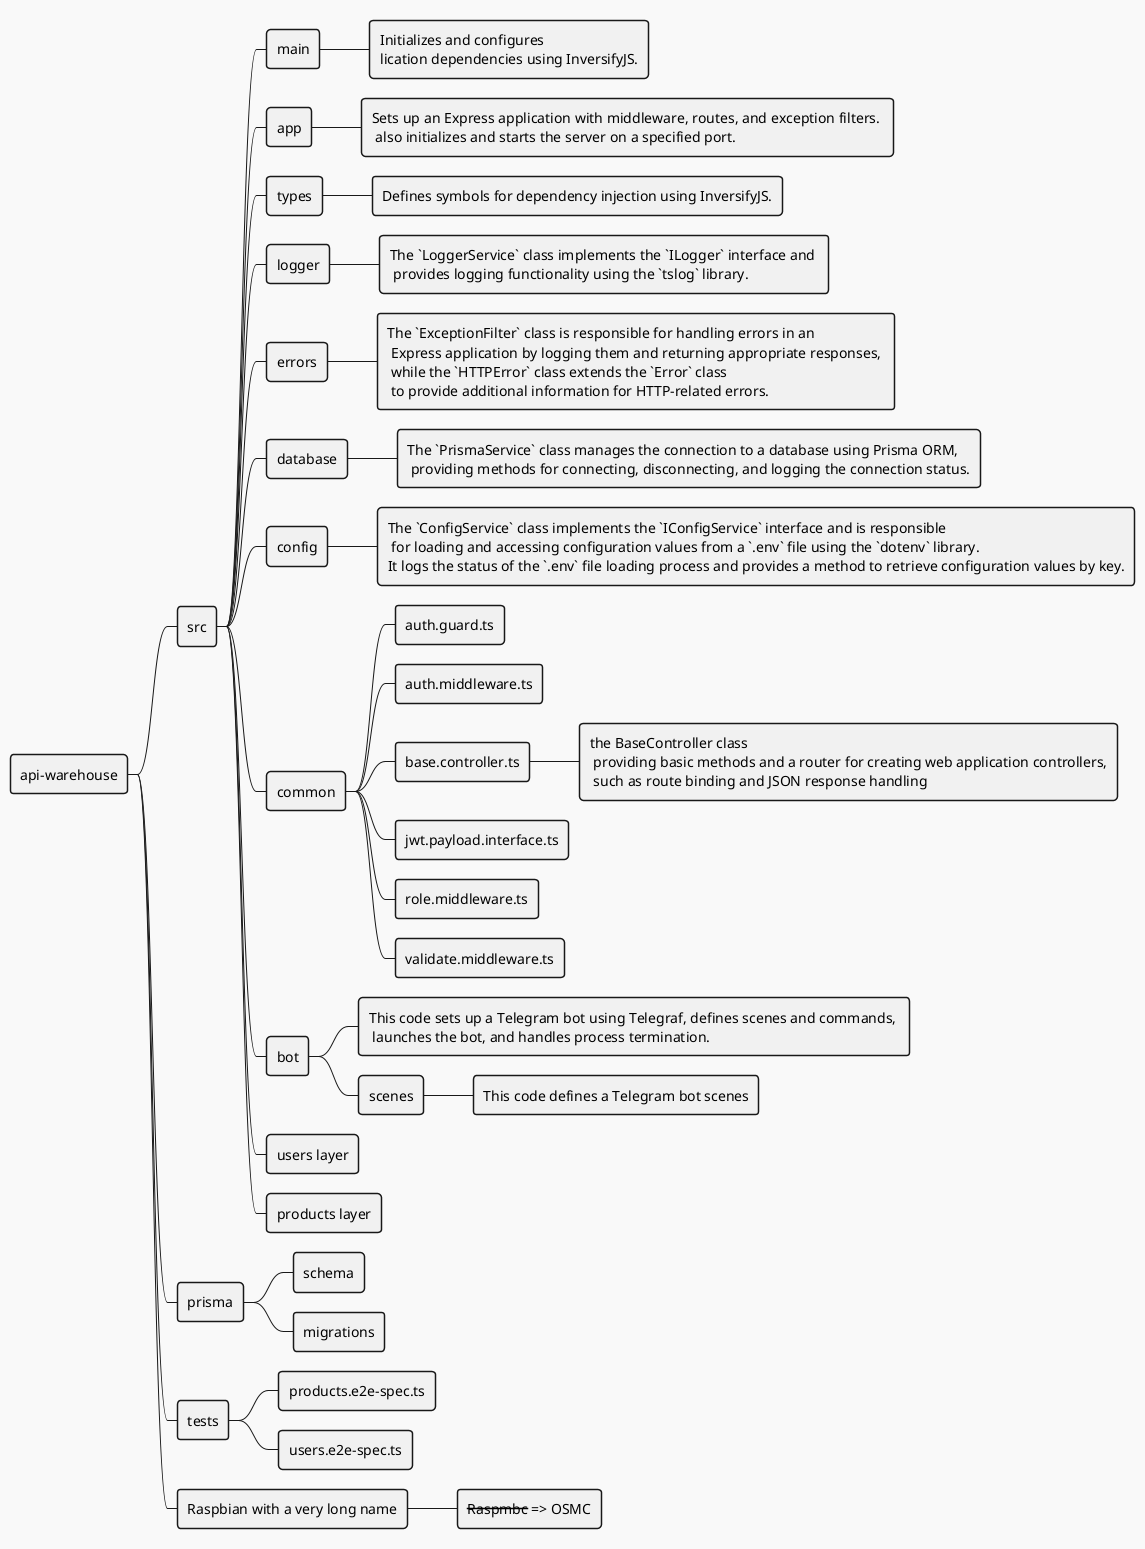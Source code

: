 @startmindmap
!theme mars
* api-warehouse
** src
*** main
**** Initializes and configures \nlication dependencies using InversifyJS.
*** app
**** Sets up an Express application with middleware, routes, and exception filters. \n also initializes and starts the server on a specified port.
*** types
**** Defines symbols for dependency injection using InversifyJS.
*** logger
**** The `LoggerService` class implements the `ILogger` interface and \n provides logging functionality using the `tslog` library.
*** errors
**** The `ExceptionFilter` class is responsible for handling errors in an \n Express application by logging them and returning appropriate responses, \n while the `HTTPError` class extends the `Error` class \n to provide additional information for HTTP-related errors.
*** database
**** The `PrismaService` class manages the connection to a database using Prisma ORM, \n providing methods for connecting, disconnecting, and logging the connection status.
*** config
**** The `ConfigService` class implements the `IConfigService` interface and is responsible \n for loading and accessing configuration values from a `.env` file using the `dotenv` library. \nIt logs the status of the `.env` file loading process and provides a method to retrieve configuration values by key.
*** common
**** auth.guard.ts
**** auth.middleware.ts
**** base.controller.ts
*****  the BaseController class \n providing basic methods and a router for creating web application controllers,\n such as route binding and JSON response handling
**** jwt.payload.interface.ts
**** role.middleware.ts
**** validate.middleware.ts
*** bot
**** This code sets up a Telegram bot using Telegraf, defines scenes and commands, \n launches the bot, and handles process termination.
**** scenes
***** This code defines a Telegram bot scenes
*** users layer
*** products layer
** prisma
*** schema
*** migrations
** tests
*** products.e2e-spec.ts
*** users.e2e-spec.ts
** Raspbian with a very long name
*** <s>Raspmbc</s> => OSMC
@endmindmap
